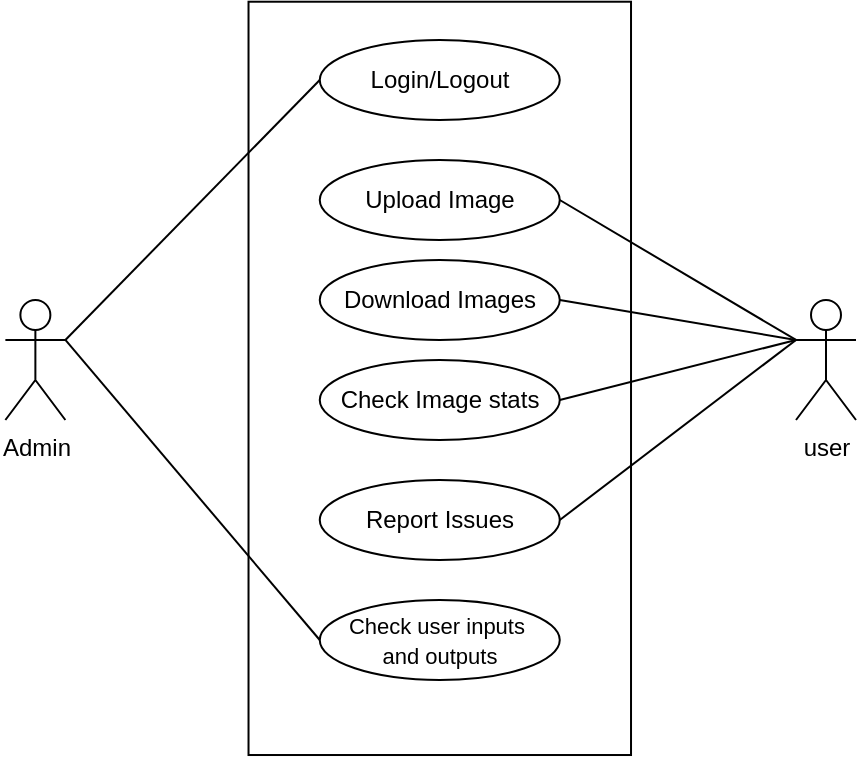 <mxfile version="25.0.0">
  <diagram name="Page-1" id="fA8EA8J6eGu3W54KbRm6">
    <mxGraphModel dx="875" dy="479" grid="1" gridSize="10" guides="1" tooltips="1" connect="1" arrows="1" fold="1" page="1" pageScale="1" pageWidth="850" pageHeight="1100" math="0" shadow="0">
      <root>
        <mxCell id="0" />
        <mxCell id="1" parent="0" />
        <mxCell id="qlCPXO2qQp_LJtEds1f7-1" value="user" style="shape=umlActor;verticalLabelPosition=bottom;verticalAlign=top;html=1;outlineConnect=0;" vertex="1" parent="1">
          <mxGeometry x="630" y="240" width="30" height="60" as="geometry" />
        </mxCell>
        <mxCell id="qlCPXO2qQp_LJtEds1f7-2" value="Admin" style="shape=umlActor;verticalLabelPosition=bottom;verticalAlign=top;html=1;outlineConnect=0;" vertex="1" parent="1">
          <mxGeometry x="234.69" y="240" width="30" height="60" as="geometry" />
        </mxCell>
        <mxCell id="qlCPXO2qQp_LJtEds1f7-5" value="" style="rounded=0;whiteSpace=wrap;html=1;rotation=-90;" vertex="1" parent="1">
          <mxGeometry x="263.56" y="183.56" width="376.65" height="191.25" as="geometry" />
        </mxCell>
        <mxCell id="qlCPXO2qQp_LJtEds1f7-6" value="Login/Logout" style="ellipse;whiteSpace=wrap;html=1;" vertex="1" parent="1">
          <mxGeometry x="391.88" y="110" width="120" height="40" as="geometry" />
        </mxCell>
        <mxCell id="qlCPXO2qQp_LJtEds1f7-7" value="Upload Image" style="ellipse;whiteSpace=wrap;html=1;" vertex="1" parent="1">
          <mxGeometry x="391.88" y="170" width="120" height="40" as="geometry" />
        </mxCell>
        <mxCell id="qlCPXO2qQp_LJtEds1f7-8" value="Download Images" style="ellipse;whiteSpace=wrap;html=1;" vertex="1" parent="1">
          <mxGeometry x="391.88" y="220" width="120" height="40" as="geometry" />
        </mxCell>
        <mxCell id="qlCPXO2qQp_LJtEds1f7-9" value="Check Image stats" style="ellipse;whiteSpace=wrap;html=1;" vertex="1" parent="1">
          <mxGeometry x="391.88" y="270" width="120" height="40" as="geometry" />
        </mxCell>
        <mxCell id="qlCPXO2qQp_LJtEds1f7-10" value="Report Issues" style="ellipse;whiteSpace=wrap;html=1;" vertex="1" parent="1">
          <mxGeometry x="391.88" y="330" width="120" height="40" as="geometry" />
        </mxCell>
        <mxCell id="qlCPXO2qQp_LJtEds1f7-11" value="&lt;font style=&quot;font-size: 11px;&quot;&gt;Check user inputs&amp;nbsp;&lt;/font&gt;&lt;div&gt;&lt;font style=&quot;font-size: 11px;&quot;&gt;and outputs&lt;/font&gt;&lt;/div&gt;" style="ellipse;whiteSpace=wrap;html=1;" vertex="1" parent="1">
          <mxGeometry x="391.88" y="390" width="120" height="40" as="geometry" />
        </mxCell>
        <mxCell id="qlCPXO2qQp_LJtEds1f7-12" value="" style="endArrow=none;html=1;rounded=0;exitX=1;exitY=0.333;exitDx=0;exitDy=0;exitPerimeter=0;entryX=0;entryY=0.5;entryDx=0;entryDy=0;" edge="1" parent="1" source="qlCPXO2qQp_LJtEds1f7-2" target="qlCPXO2qQp_LJtEds1f7-6">
          <mxGeometry width="50" height="50" relative="1" as="geometry">
            <mxPoint x="400" y="320" as="sourcePoint" />
            <mxPoint x="450" y="270" as="targetPoint" />
          </mxGeometry>
        </mxCell>
        <mxCell id="qlCPXO2qQp_LJtEds1f7-13" value="" style="endArrow=none;html=1;rounded=0;exitX=1;exitY=0.333;exitDx=0;exitDy=0;exitPerimeter=0;entryX=0;entryY=0.5;entryDx=0;entryDy=0;" edge="1" parent="1" source="qlCPXO2qQp_LJtEds1f7-2" target="qlCPXO2qQp_LJtEds1f7-11">
          <mxGeometry width="50" height="50" relative="1" as="geometry">
            <mxPoint x="275" y="270" as="sourcePoint" />
            <mxPoint x="402" y="140" as="targetPoint" />
          </mxGeometry>
        </mxCell>
        <mxCell id="qlCPXO2qQp_LJtEds1f7-14" value="" style="endArrow=none;html=1;rounded=0;entryX=1;entryY=0.5;entryDx=0;entryDy=0;exitX=0;exitY=0.333;exitDx=0;exitDy=0;exitPerimeter=0;" edge="1" parent="1" source="qlCPXO2qQp_LJtEds1f7-1" target="qlCPXO2qQp_LJtEds1f7-7">
          <mxGeometry width="50" height="50" relative="1" as="geometry">
            <mxPoint x="630" y="260" as="sourcePoint" />
            <mxPoint x="757" y="410" as="targetPoint" />
          </mxGeometry>
        </mxCell>
        <mxCell id="qlCPXO2qQp_LJtEds1f7-15" value="" style="endArrow=none;html=1;rounded=0;entryX=1;entryY=0.5;entryDx=0;entryDy=0;exitX=0;exitY=0.333;exitDx=0;exitDy=0;exitPerimeter=0;" edge="1" parent="1" source="qlCPXO2qQp_LJtEds1f7-1" target="qlCPXO2qQp_LJtEds1f7-8">
          <mxGeometry width="50" height="50" relative="1" as="geometry">
            <mxPoint x="640" y="270" as="sourcePoint" />
            <mxPoint x="522" y="200" as="targetPoint" />
          </mxGeometry>
        </mxCell>
        <mxCell id="qlCPXO2qQp_LJtEds1f7-16" value="" style="endArrow=none;html=1;rounded=0;entryX=1;entryY=0.5;entryDx=0;entryDy=0;exitX=0;exitY=0.333;exitDx=0;exitDy=0;exitPerimeter=0;" edge="1" parent="1" source="qlCPXO2qQp_LJtEds1f7-1" target="qlCPXO2qQp_LJtEds1f7-9">
          <mxGeometry width="50" height="50" relative="1" as="geometry">
            <mxPoint x="650" y="280" as="sourcePoint" />
            <mxPoint x="532" y="210" as="targetPoint" />
          </mxGeometry>
        </mxCell>
        <mxCell id="qlCPXO2qQp_LJtEds1f7-17" value="" style="endArrow=none;html=1;rounded=0;entryX=1;entryY=0.5;entryDx=0;entryDy=0;exitX=0;exitY=0.333;exitDx=0;exitDy=0;exitPerimeter=0;" edge="1" parent="1" source="qlCPXO2qQp_LJtEds1f7-1" target="qlCPXO2qQp_LJtEds1f7-10">
          <mxGeometry width="50" height="50" relative="1" as="geometry">
            <mxPoint x="660" y="290" as="sourcePoint" />
            <mxPoint x="542" y="220" as="targetPoint" />
          </mxGeometry>
        </mxCell>
      </root>
    </mxGraphModel>
  </diagram>
</mxfile>
